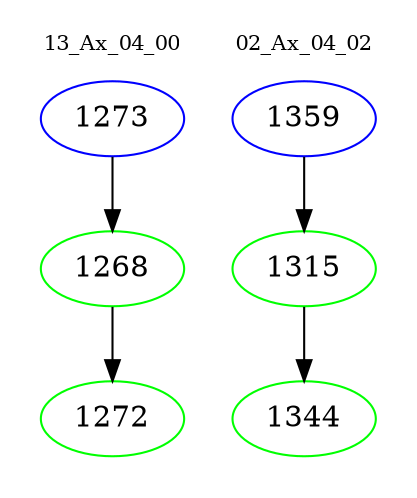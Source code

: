 digraph{
subgraph cluster_0 {
color = white
label = "13_Ax_04_00";
fontsize=10;
T0_1273 [label="1273", color="blue"]
T0_1273 -> T0_1268 [color="black"]
T0_1268 [label="1268", color="green"]
T0_1268 -> T0_1272 [color="black"]
T0_1272 [label="1272", color="green"]
}
subgraph cluster_1 {
color = white
label = "02_Ax_04_02";
fontsize=10;
T1_1359 [label="1359", color="blue"]
T1_1359 -> T1_1315 [color="black"]
T1_1315 [label="1315", color="green"]
T1_1315 -> T1_1344 [color="black"]
T1_1344 [label="1344", color="green"]
}
}
